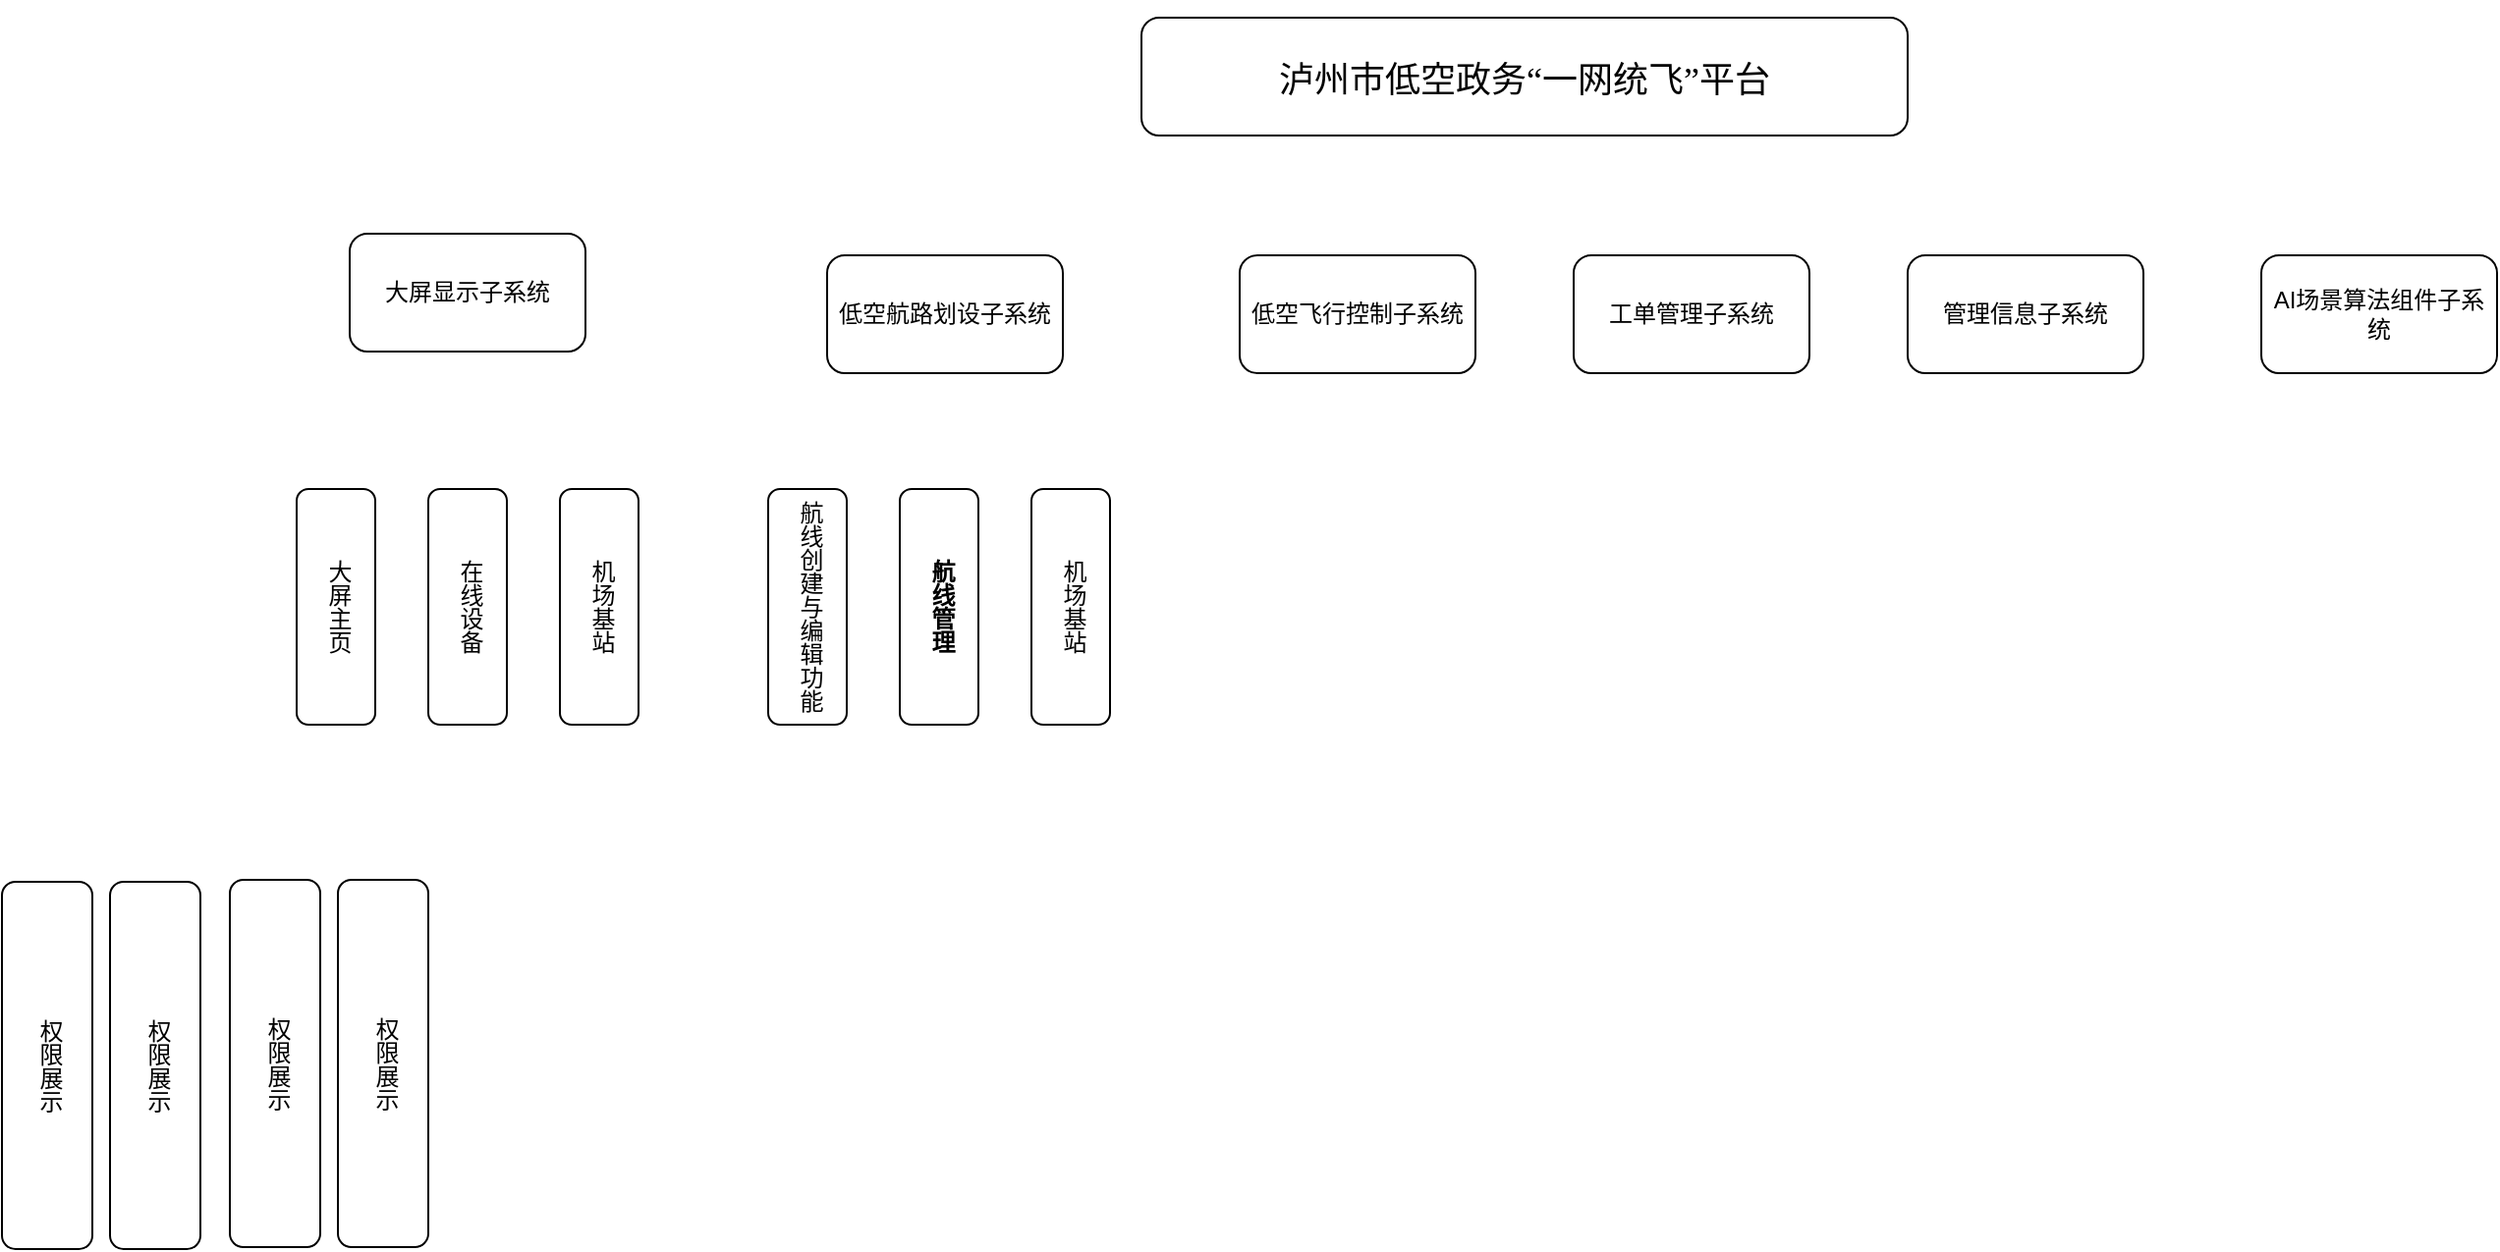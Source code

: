 <mxfile version="28.2.5">
  <diagram name="第 1 页" id="KLXsUkDyBYf1RGe1IkaH">
    <mxGraphModel dx="2279" dy="959" grid="1" gridSize="10" guides="1" tooltips="1" connect="1" arrows="1" fold="1" page="1" pageScale="1" pageWidth="827" pageHeight="1169" math="0" shadow="0">
      <root>
        <mxCell id="0" />
        <mxCell id="1" parent="0" />
        <mxCell id="CcnEAllUlsCNX368QIHx-1" value="&lt;p style=&quot;line-height: 35pt;&quot; align=&quot;center&quot; class=&quot;16&quot;&gt;&lt;span style=&quot;font-family: 方正小标宋简体;&quot;&gt;&lt;font style=&quot;font-size: 18px;&quot;&gt;&lt;font style=&quot;&quot; face=&quot;方正小标宋简体&quot;&gt;泸州市低空政务&lt;/font&gt;&lt;font style=&quot;&quot; face=&quot;方正小标宋简体&quot;&gt;“一网统飞”平台&lt;/font&gt;&lt;/font&gt;&lt;/span&gt;&lt;span style=&quot;mso-spacerun:&#39;yes&#39;;font-family:方正小标宋简体;mso-ascii-font-family:&#39;Times New Roman&#39;;&lt;br/&gt;mso-hansi-font-family:&#39;Times New Roman&#39;;mso-bidi-font-family:&#39;Times New Roman&#39;;font-size:24.0pt;&quot;&gt;&lt;/span&gt;&lt;/p&gt;" style="rounded=1;whiteSpace=wrap;html=1;" parent="1" vertex="1">
          <mxGeometry x="200" y="60" width="390" height="60" as="geometry" />
        </mxCell>
        <mxCell id="CcnEAllUlsCNX368QIHx-4" value="低空航路划设子系统" style="rounded=1;whiteSpace=wrap;html=1;" parent="1" vertex="1">
          <mxGeometry x="40" y="181" width="120" height="60" as="geometry" />
        </mxCell>
        <mxCell id="CcnEAllUlsCNX368QIHx-5" value="AI场景算法组件子系统" style="rounded=1;whiteSpace=wrap;html=1;" parent="1" vertex="1">
          <mxGeometry x="770" y="181" width="120" height="60" as="geometry" />
        </mxCell>
        <mxCell id="CcnEAllUlsCNX368QIHx-6" value="大屏显示子系统" style="rounded=1;whiteSpace=wrap;html=1;" parent="1" vertex="1">
          <mxGeometry x="-203" y="170" width="120" height="60" as="geometry" />
        </mxCell>
        <mxCell id="CcnEAllUlsCNX368QIHx-8" value="管理信息子系统" style="rounded=1;whiteSpace=wrap;html=1;" parent="1" vertex="1">
          <mxGeometry x="590" y="181" width="120" height="60" as="geometry" />
        </mxCell>
        <mxCell id="CcnEAllUlsCNX368QIHx-9" value="工单管理子系统" style="rounded=1;whiteSpace=wrap;html=1;" parent="1" vertex="1">
          <mxGeometry x="420" y="181" width="120" height="60" as="geometry" />
        </mxCell>
        <mxCell id="CcnEAllUlsCNX368QIHx-10" value="低空飞行控制子系统" style="rounded=1;whiteSpace=wrap;html=1;" parent="1" vertex="1">
          <mxGeometry x="250" y="181" width="120" height="60" as="geometry" />
        </mxCell>
        <mxCell id="CcnEAllUlsCNX368QIHx-11" value="大屏主页" style="rounded=1;whiteSpace=wrap;html=1;textDirection=vertical-lr;horizontal=1;" parent="1" vertex="1">
          <mxGeometry x="-230" y="300" width="40" height="120" as="geometry" />
        </mxCell>
        <mxCell id="CcnEAllUlsCNX368QIHx-12" value="在线设备" style="rounded=1;whiteSpace=wrap;html=1;textDirection=vertical-lr;" parent="1" vertex="1">
          <mxGeometry x="-163" y="300" width="40" height="120" as="geometry" />
        </mxCell>
        <mxCell id="CcnEAllUlsCNX368QIHx-13" value="机场基站" style="rounded=1;whiteSpace=wrap;html=1;textDirection=vertical-lr;" parent="1" vertex="1">
          <mxGeometry x="-96" y="300" width="40" height="120" as="geometry" />
        </mxCell>
        <mxCell id="CcnEAllUlsCNX368QIHx-14" value="权限展示" style="rounded=1;whiteSpace=wrap;html=1;horizontal=1;textDirection=vertical-lr;" parent="1" vertex="1">
          <mxGeometry x="-380" y="500" width="46" height="187" as="geometry" />
        </mxCell>
        <mxCell id="CcnEAllUlsCNX368QIHx-17" value="权限展示" style="rounded=1;whiteSpace=wrap;html=1;horizontal=1;textDirection=vertical-lr;" parent="1" vertex="1">
          <mxGeometry x="-325" y="500" width="46" height="187" as="geometry" />
        </mxCell>
        <mxCell id="CcnEAllUlsCNX368QIHx-18" value="权限展示" style="rounded=1;whiteSpace=wrap;html=1;horizontal=1;textDirection=vertical-lr;" parent="1" vertex="1">
          <mxGeometry x="-264" y="499" width="46" height="187" as="geometry" />
        </mxCell>
        <mxCell id="CcnEAllUlsCNX368QIHx-19" value="权限展示" style="rounded=1;whiteSpace=wrap;html=1;horizontal=1;textDirection=vertical-lr;" parent="1" vertex="1">
          <mxGeometry x="-209" y="499" width="46" height="187" as="geometry" />
        </mxCell>
        <mxCell id="autR1kdCD4ZM4bkPJIN1-1" value="&lt;div data-docx-has-block-data=&quot;false&quot; data-lark-html-role=&quot;root&quot; data-page-id=&quot;Kqzgdmb4HoMSGUxfPz7cehnGnnb&quot;&gt;&lt;div class=&quot;old-record-id-Po8LdLrbCozgtJx34FqcgGBYnCf&quot;&gt;航线创建与编辑功能&lt;/div&gt;&lt;/div&gt;&lt;span class=&quot;lark-record-clipboard&quot; data-lark-record-format=&quot;docx/text&quot; data-lark-record-data=&quot;{&amp;quot;rootId&amp;quot;:&amp;quot;Kqzgdmb4HoMSGUxfPz7cehnGnnb&amp;quot;,&amp;quot;text&amp;quot;:{&amp;quot;initialAttributedTexts&amp;quot;:{&amp;quot;text&amp;quot;:{&amp;quot;0&amp;quot;:&amp;quot;航线创建与编辑功能&amp;quot;},&amp;quot;attribs&amp;quot;:{&amp;quot;0&amp;quot;:&amp;quot;*0*1+9&amp;quot;}},&amp;quot;apool&amp;quot;:{&amp;quot;numToAttrib&amp;quot;:{&amp;quot;0&amp;quot;:[&amp;quot;author&amp;quot;,&amp;quot;7065221839563358211&amp;quot;],&amp;quot;1&amp;quot;:[&amp;quot;bold&amp;quot;,&amp;quot;true&amp;quot;]},&amp;quot;nextNum&amp;quot;:2}},&amp;quot;type&amp;quot;:&amp;quot;text&amp;quot;,&amp;quot;referenceRecordMap&amp;quot;:{},&amp;quot;extra&amp;quot;:{&amp;quot;channel&amp;quot;:&amp;quot;saas&amp;quot;,&amp;quot;isEqualBlockSelection&amp;quot;:false,&amp;quot;pasteRandomId&amp;quot;:&amp;quot;1cc6d812-0947-45a8-a9b1-f2f0e86f2138&amp;quot;,&amp;quot;mention_page_title&amp;quot;:{},&amp;quot;external_mention_url&amp;quot;:{}},&amp;quot;isKeepQuoteContainer&amp;quot;:false,&amp;quot;isFromCode&amp;quot;:false,&amp;quot;selection&amp;quot;:[{&amp;quot;id&amp;quot;:120,&amp;quot;type&amp;quot;:&amp;quot;text&amp;quot;,&amp;quot;selection&amp;quot;:{&amp;quot;start&amp;quot;:2,&amp;quot;end&amp;quot;:11},&amp;quot;recordId&amp;quot;:&amp;quot;Po8LdLrbCozgtJx34FqcgGBYnCf&amp;quot;}],&amp;quot;payloadMap&amp;quot;:{},&amp;quot;isCut&amp;quot;:false}&quot;&gt;&lt;/span&gt;" style="rounded=1;whiteSpace=wrap;html=1;textDirection=vertical-lr;horizontal=1;" vertex="1" parent="1">
          <mxGeometry x="10" y="300" width="40" height="120" as="geometry" />
        </mxCell>
        <mxCell id="autR1kdCD4ZM4bkPJIN1-2" value="&lt;div data-docx-has-block-data=&quot;false&quot; data-lark-html-role=&quot;root&quot; data-page-id=&quot;Kqzgdmb4HoMSGUxfPz7cehnGnnb&quot;&gt;&lt;div class=&quot;old-record-id-TfkDdrhNBo0OolxgG6KcHpkzn7e&quot;&gt;&lt;strong&gt;航线管理&lt;/strong&gt;&lt;/div&gt;&lt;/div&gt;&lt;span class=&quot;lark-record-clipboard&quot; data-lark-record-format=&quot;docx/text&quot; data-lark-record-data=&quot;{&amp;quot;rootId&amp;quot;:&amp;quot;Kqzgdmb4HoMSGUxfPz7cehnGnnb&amp;quot;,&amp;quot;text&amp;quot;:{&amp;quot;initialAttributedTexts&amp;quot;:{&amp;quot;text&amp;quot;:{&amp;quot;0&amp;quot;:&amp;quot;航线管理&amp;quot;},&amp;quot;attribs&amp;quot;:{&amp;quot;0&amp;quot;:&amp;quot;*0*1+4&amp;quot;}},&amp;quot;apool&amp;quot;:{&amp;quot;numToAttrib&amp;quot;:{&amp;quot;0&amp;quot;:[&amp;quot;author&amp;quot;,&amp;quot;7065221839563358211&amp;quot;],&amp;quot;1&amp;quot;:[&amp;quot;bold&amp;quot;,&amp;quot;true&amp;quot;]},&amp;quot;nextNum&amp;quot;:2}},&amp;quot;type&amp;quot;:&amp;quot;text&amp;quot;,&amp;quot;referenceRecordMap&amp;quot;:{},&amp;quot;extra&amp;quot;:{&amp;quot;channel&amp;quot;:&amp;quot;saas&amp;quot;,&amp;quot;isEqualBlockSelection&amp;quot;:false,&amp;quot;pasteRandomId&amp;quot;:&amp;quot;c4b3756e-fced-46c2-a57d-2c074daa4cf0&amp;quot;,&amp;quot;mention_page_title&amp;quot;:{},&amp;quot;external_mention_url&amp;quot;:{}},&amp;quot;isKeepQuoteContainer&amp;quot;:false,&amp;quot;isFromCode&amp;quot;:false,&amp;quot;selection&amp;quot;:[{&amp;quot;id&amp;quot;:124,&amp;quot;type&amp;quot;:&amp;quot;text&amp;quot;,&amp;quot;selection&amp;quot;:{&amp;quot;start&amp;quot;:2,&amp;quot;end&amp;quot;:6},&amp;quot;recordId&amp;quot;:&amp;quot;TfkDdrhNBo0OolxgG6KcHpkzn7e&amp;quot;}],&amp;quot;payloadMap&amp;quot;:{},&amp;quot;isCut&amp;quot;:false}&quot;&gt;&lt;/span&gt;" style="rounded=1;whiteSpace=wrap;html=1;textDirection=vertical-lr;" vertex="1" parent="1">
          <mxGeometry x="77" y="300" width="40" height="120" as="geometry" />
        </mxCell>
        <mxCell id="autR1kdCD4ZM4bkPJIN1-3" value="机场基站" style="rounded=1;whiteSpace=wrap;html=1;textDirection=vertical-lr;" vertex="1" parent="1">
          <mxGeometry x="144" y="300" width="40" height="120" as="geometry" />
        </mxCell>
      </root>
    </mxGraphModel>
  </diagram>
</mxfile>
